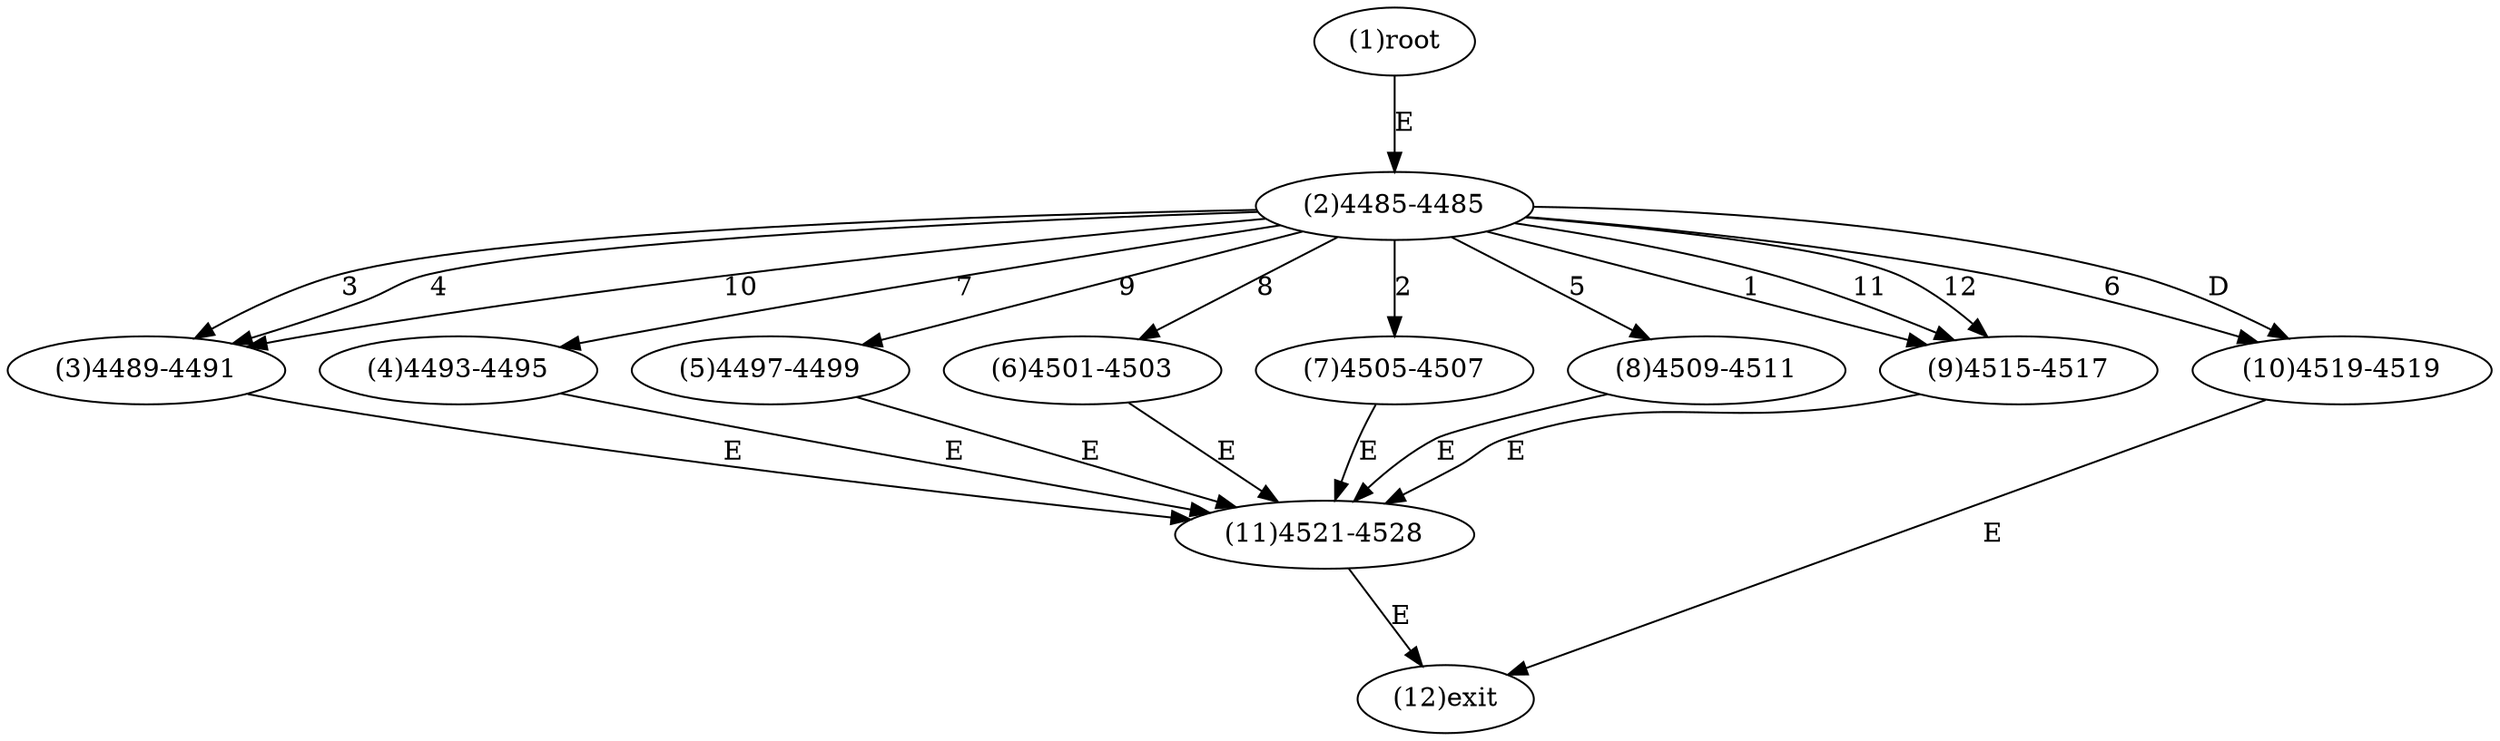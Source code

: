 digraph "" { 
1[ label="(1)root"];
2[ label="(2)4485-4485"];
3[ label="(3)4489-4491"];
4[ label="(4)4493-4495"];
5[ label="(5)4497-4499"];
6[ label="(6)4501-4503"];
7[ label="(7)4505-4507"];
8[ label="(8)4509-4511"];
9[ label="(9)4515-4517"];
10[ label="(10)4519-4519"];
11[ label="(11)4521-4528"];
12[ label="(12)exit"];
1->2[ label="E"];
2->9[ label="1"];
2->7[ label="2"];
2->3[ label="3"];
2->3[ label="4"];
2->8[ label="5"];
2->10[ label="6"];
2->4[ label="7"];
2->6[ label="8"];
2->5[ label="9"];
2->3[ label="10"];
2->9[ label="11"];
2->9[ label="12"];
2->10[ label="D"];
3->11[ label="E"];
4->11[ label="E"];
5->11[ label="E"];
6->11[ label="E"];
7->11[ label="E"];
8->11[ label="E"];
9->11[ label="E"];
10->12[ label="E"];
11->12[ label="E"];
}
